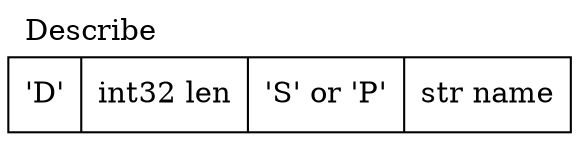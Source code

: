 graph Describe {
      label=Describe;
      labelloc=t;
      labeljust=l;
      node [shape=record];
      struct1 [label="'D'|int32 len|'S' or 'P'|str name"];
}

